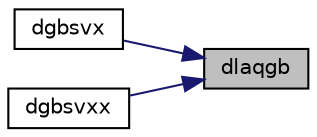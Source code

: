 digraph "dlaqgb"
{
 // LATEX_PDF_SIZE
  edge [fontname="Helvetica",fontsize="10",labelfontname="Helvetica",labelfontsize="10"];
  node [fontname="Helvetica",fontsize="10",shape=record];
  rankdir="RL";
  Node1 [label="dlaqgb",height=0.2,width=0.4,color="black", fillcolor="grey75", style="filled", fontcolor="black",tooltip="DLAQGB scales a general band matrix, using row and column scaling factors computed by sgbequ."];
  Node1 -> Node2 [dir="back",color="midnightblue",fontsize="10",style="solid",fontname="Helvetica"];
  Node2 [label="dgbsvx",height=0.2,width=0.4,color="black", fillcolor="white", style="filled",URL="$dgbsvx_8f.html#a5635d8f59dd5ccf4ff36868ecdc20a11",tooltip="DGBSVX computes the solution to system of linear equations A * X = B for GB matrices"];
  Node1 -> Node3 [dir="back",color="midnightblue",fontsize="10",style="solid",fontname="Helvetica"];
  Node3 [label="dgbsvxx",height=0.2,width=0.4,color="black", fillcolor="white", style="filled",URL="$dgbsvxx_8f.html#a75860f1c9556e1b735418bb8f9329317",tooltip="DGBSVXX computes the solution to system of linear equations A * X = B for GB matrices"];
}
